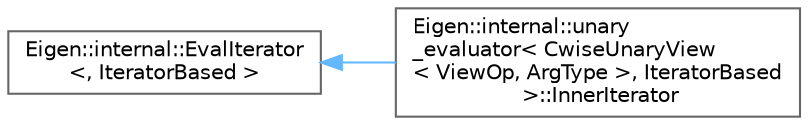 digraph "Graphical Class Hierarchy"
{
 // LATEX_PDF_SIZE
  bgcolor="transparent";
  edge [fontname=Helvetica,fontsize=10,labelfontname=Helvetica,labelfontsize=10];
  node [fontname=Helvetica,fontsize=10,shape=box,height=0.2,width=0.4];
  rankdir="LR";
  Node0 [id="Node000000",label="Eigen::internal::EvalIterator\l\<, IteratorBased \>",height=0.2,width=0.4,color="grey40", fillcolor="white", style="filled",URL="$structEigen_1_1internal_1_1unary__evaluator.html",tooltip=" "];
  Node0 -> Node1 [id="edge791_Node000000_Node000001",dir="back",color="steelblue1",style="solid",tooltip=" "];
  Node1 [id="Node000001",label="Eigen::internal::unary\l_evaluator\< CwiseUnaryView\l\< ViewOp, ArgType \>, IteratorBased\l \>::InnerIterator",height=0.2,width=0.4,color="grey40", fillcolor="white", style="filled",URL="$classEigen_1_1internal_1_1unary__evaluator_3_01CwiseUnaryView_3_01ViewOp_00_01ArgType_01_4_00_01dd6fc6f7a5ce18215d830740626604aa.html",tooltip=" "];
}
